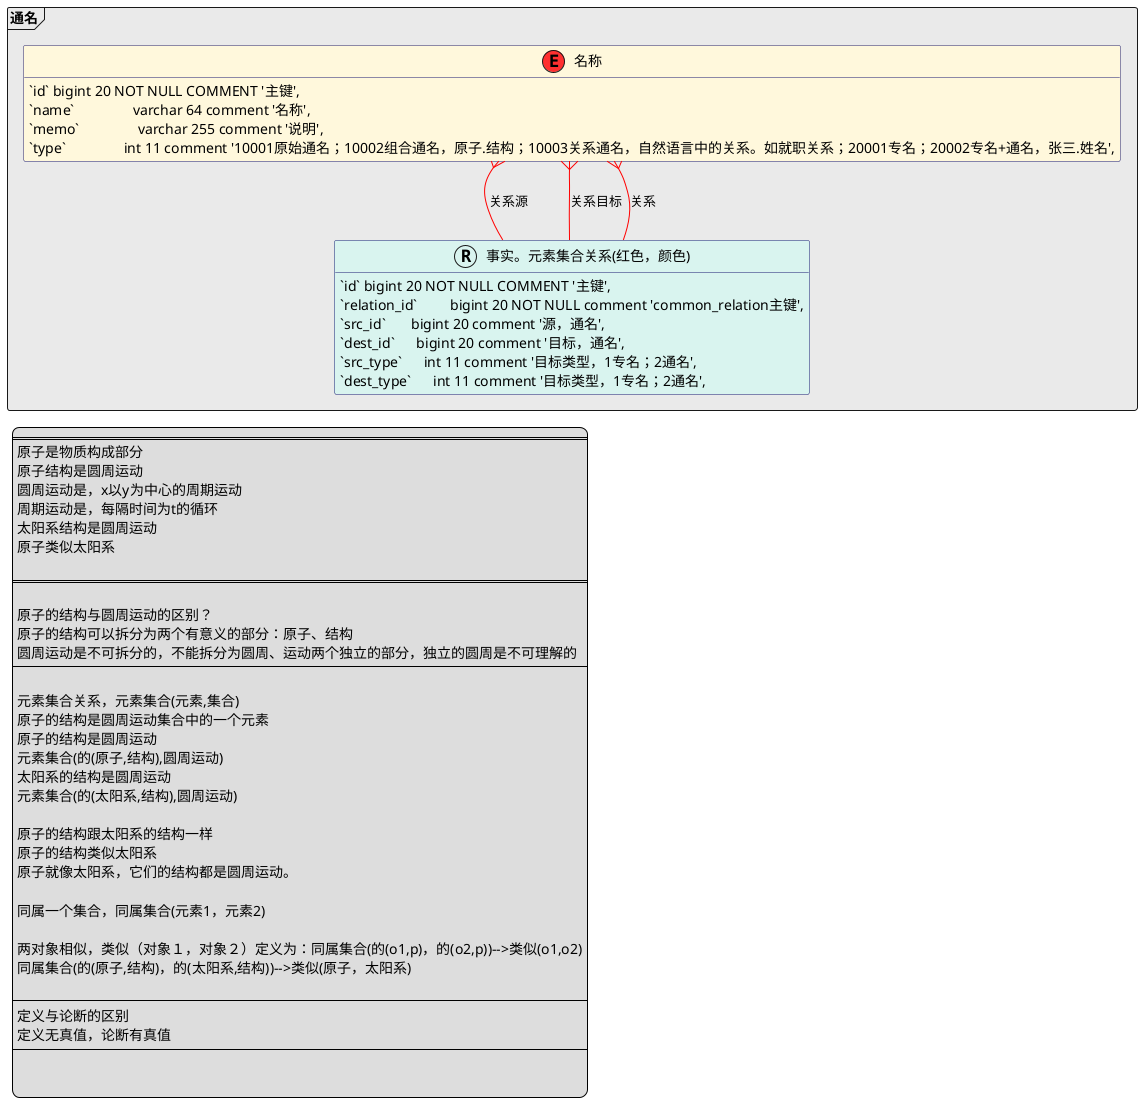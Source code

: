 @startuml

/'实体表'/
!define EntityTable(name,desc) class name as "desc" << (E,#FF3030) >>  #CORNSILK
/'子集表'/
!define SubsetTable(name,desc) class name as "desc" << (S,#FFDEAD) >>
/'关系表'/
!define RelationTable(name,desc) class name as "desc" << (R,#D9F4EF) >>  #D9F4EF
/'日志表'/
!define LogRecordTable(name,desc) class name as "desc" << (L,#8DB6CD) >>
/'验证表'/
!define CommonTable(name,desc) class name as "desc" << (C,#B5B5B5) >>



!define varchar(x) varchar x
!define tinyint(x) tinyint x
!define smallint(x) smallint x
!define mediumint(x) mediumint x
!define int(x) int x
!define bigint(x) bigint x
!define decimal(x,y) decimal x,y

hide methods
hide stereotypes

skinparam class {
    BackgroundColor white
    ArrowColor red
    BorderColor MidnightBlue
}



package 通名 <<Frame>> #EAEAEA{

    EntityTable(name, "名称"){
        `id` bigint(20) NOT NULL COMMENT '主键',
        `name`                varchar(64) comment '名称',
        `memo`                varchar(255) comment '说明',
        `type`                int(11) comment '10001原始通名；10002组合通名，原子.结构；10003关系通名，自然语言中的关系。如就职关系；20001专名；20002专名+通名，张三.姓名',
        PRIMARY KEY (`id`)
    }

    RelationTable(fact, "事实。元素集合关系(红色，颜色)"){
        `id` bigint(20) NOT NULL COMMENT '主键',
        `relation_id`         bigint(20) NOT NULL comment 'common_relation主键',
        `src_id`       bigint(20) comment '源，通名',
        `dest_id`      bigint(20) comment '目标，通名',
        `src_type`      int(11) comment '目标类型，1专名；2通名',
        `dest_type`      int(11) comment '目标类型，1专名；2通名',

        PRIMARY KEY (`id`)
    }

    name }-- fact:关系源
    name }-- fact:关系目标
    name }-- fact:关系

}



legend left
====
原子是物质构成部分
原子结构是圆周运动
圆周运动是，x以y为中心的周期运动
周期运动是，每隔时间为t的循环
太阳系结构是圆周运动
原子类似太阳系

====

原子的结构与圆周运动的区别？
原子的结构可以拆分为两个有意义的部分：原子、结构
圆周运动是不可拆分的，不能拆分为圆周、运动两个独立的部分，独立的圆周是不可理解的
----

元素集合关系，元素集合(元素,集合)
原子的结构是圆周运动集合中的一个元素
原子的结构是圆周运动
元素集合(的(原子,结构),圆周运动)
太阳系的结构是圆周运动
元素集合(的(太阳系,结构),圆周运动)

原子的结构跟太阳系的结构一样
原子的结构类似太阳系
原子就像太阳系，它们的结构都是圆周运动。

同属一个集合，同属集合(元素1，元素2)

两对象相似，类似（对象１，对象２）定义为：同属集合(的(o1,p)，的(o2,p))-->类似(o1,o2)
同属集合(的(原子,结构)，的(太阳系,结构))-->类似(原子，太阳系)

----
定义与论断的区别
定义无真值，论断有真值
----


endlegend
@enduml


